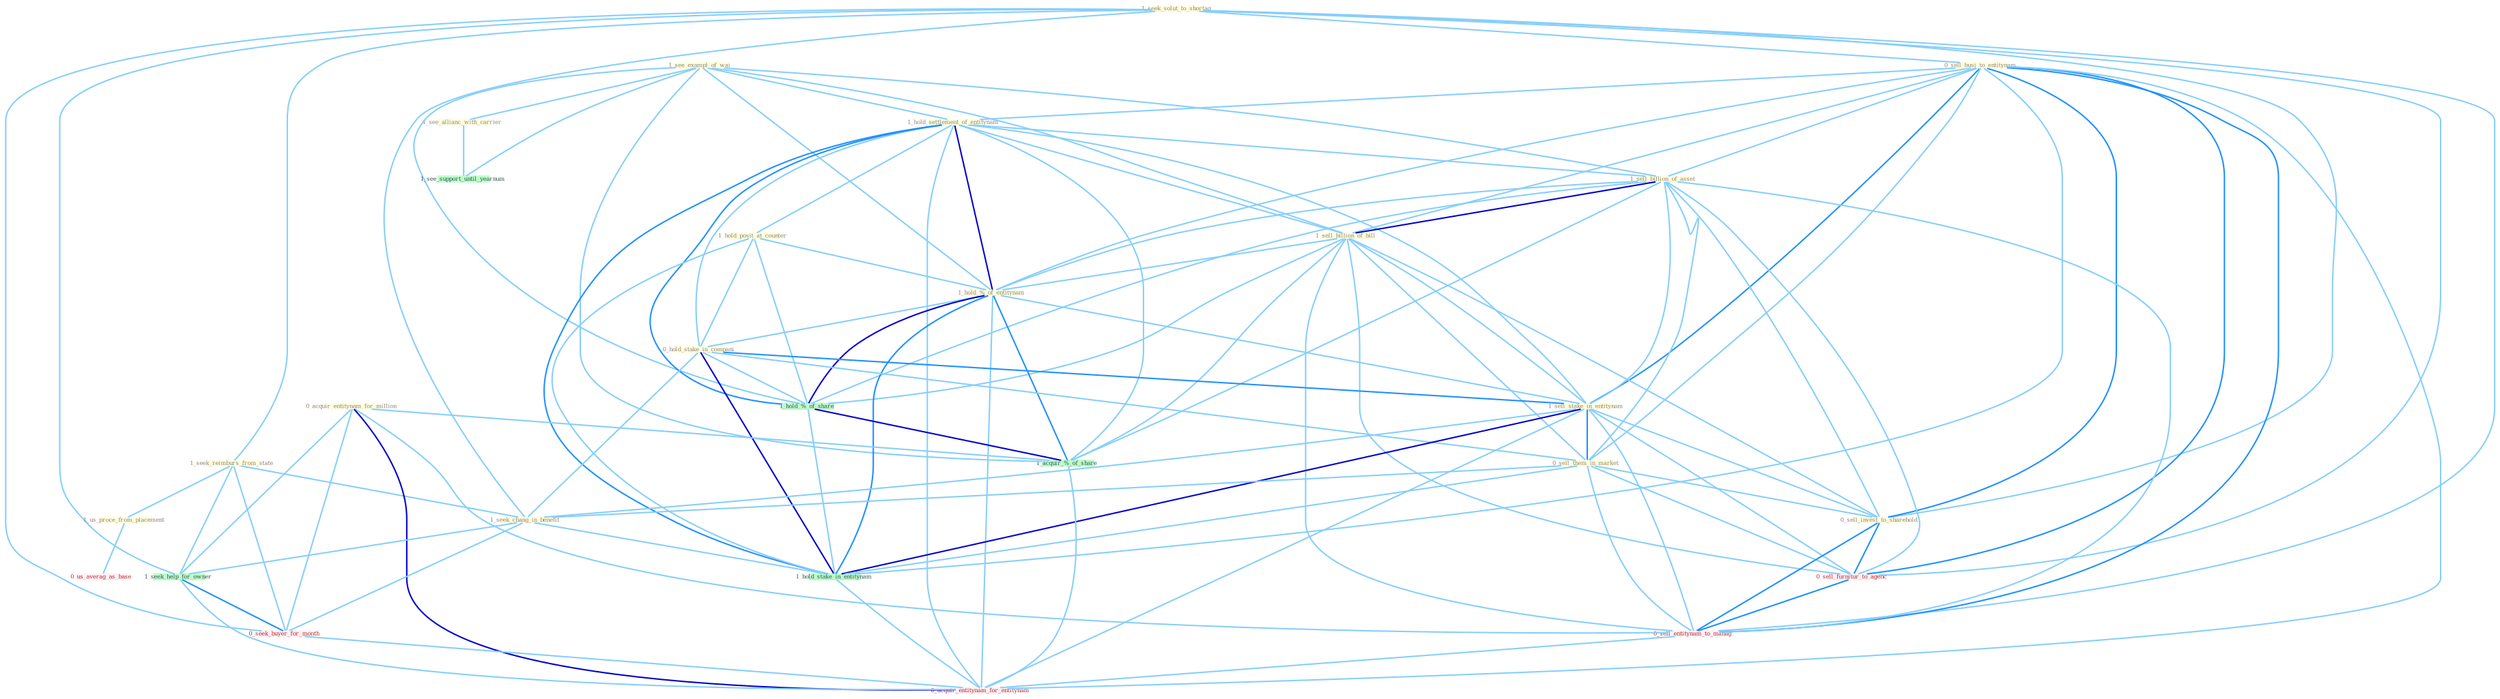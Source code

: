 Graph G{ 
    node
    [shape=polygon,style=filled,width=.5,height=.06,color="#BDFCC9",fixedsize=true,fontsize=4,
    fontcolor="#2f4f4f"];
    {node
    [color="#ffffe0", fontcolor="#8b7d6b"] "1_seek_solut_to_shortag " "1_see_exampl_of_wai " "0_sell_busi_to_entitynam " "1_seek_reimburs_from_state " "1_hold_settlement_of_entitynam " "1_sell_billion_of_asset " "1_sell_billion_of_bill " "1_hold_posit_at_counter " "1_hold_%_of_entitynam " "0_hold_stake_in_compani " "1_us_proce_from_placement " "1_sell_stake_in_entitynam " "0_acquir_entitynam_for_million " "1_see_allianc_with_carrier " "0_sell_them_in_market " "1_seek_chang_in_benefit " "0_sell_invest_to_sharehold "}
{node [color="#fff0f5", fontcolor="#b22222"] "0_seek_buyer_for_month " "0_sell_furnitur_to_agenc " "0_us_averag_as_base " "0_sell_entitynam_to_manag " "0_acquir_entitynam_for_entitynam "}
edge [color="#B0E2FF"];

	"1_seek_solut_to_shortag " -- "0_sell_busi_to_entitynam " [w="1", color="#87cefa" ];
	"1_seek_solut_to_shortag " -- "1_seek_reimburs_from_state " [w="1", color="#87cefa" ];
	"1_seek_solut_to_shortag " -- "1_seek_chang_in_benefit " [w="1", color="#87cefa" ];
	"1_seek_solut_to_shortag " -- "0_sell_invest_to_sharehold " [w="1", color="#87cefa" ];
	"1_seek_solut_to_shortag " -- "1_seek_help_for_owner " [w="1", color="#87cefa" ];
	"1_seek_solut_to_shortag " -- "0_seek_buyer_for_month " [w="1", color="#87cefa" ];
	"1_seek_solut_to_shortag " -- "0_sell_furnitur_to_agenc " [w="1", color="#87cefa" ];
	"1_seek_solut_to_shortag " -- "0_sell_entitynam_to_manag " [w="1", color="#87cefa" ];
	"1_see_exampl_of_wai " -- "1_hold_settlement_of_entitynam " [w="1", color="#87cefa" ];
	"1_see_exampl_of_wai " -- "1_sell_billion_of_asset " [w="1", color="#87cefa" ];
	"1_see_exampl_of_wai " -- "1_sell_billion_of_bill " [w="1", color="#87cefa" ];
	"1_see_exampl_of_wai " -- "1_hold_%_of_entitynam " [w="1", color="#87cefa" ];
	"1_see_exampl_of_wai " -- "1_see_allianc_with_carrier " [w="1", color="#87cefa" ];
	"1_see_exampl_of_wai " -- "1_hold_%_of_share " [w="1", color="#87cefa" ];
	"1_see_exampl_of_wai " -- "1_acquir_%_of_share " [w="1", color="#87cefa" ];
	"1_see_exampl_of_wai " -- "1_see_support_until_yearnum " [w="1", color="#87cefa" ];
	"0_sell_busi_to_entitynam " -- "1_hold_settlement_of_entitynam " [w="1", color="#87cefa" ];
	"0_sell_busi_to_entitynam " -- "1_sell_billion_of_asset " [w="1", color="#87cefa" ];
	"0_sell_busi_to_entitynam " -- "1_sell_billion_of_bill " [w="1", color="#87cefa" ];
	"0_sell_busi_to_entitynam " -- "1_hold_%_of_entitynam " [w="1", color="#87cefa" ];
	"0_sell_busi_to_entitynam " -- "1_sell_stake_in_entitynam " [w="2", color="#1e90ff" , len=0.8];
	"0_sell_busi_to_entitynam " -- "0_sell_them_in_market " [w="1", color="#87cefa" ];
	"0_sell_busi_to_entitynam " -- "0_sell_invest_to_sharehold " [w="2", color="#1e90ff" , len=0.8];
	"0_sell_busi_to_entitynam " -- "1_hold_stake_in_entitynam " [w="1", color="#87cefa" ];
	"0_sell_busi_to_entitynam " -- "0_sell_furnitur_to_agenc " [w="2", color="#1e90ff" , len=0.8];
	"0_sell_busi_to_entitynam " -- "0_sell_entitynam_to_manag " [w="2", color="#1e90ff" , len=0.8];
	"0_sell_busi_to_entitynam " -- "0_acquir_entitynam_for_entitynam " [w="1", color="#87cefa" ];
	"1_seek_reimburs_from_state " -- "1_us_proce_from_placement " [w="1", color="#87cefa" ];
	"1_seek_reimburs_from_state " -- "1_seek_chang_in_benefit " [w="1", color="#87cefa" ];
	"1_seek_reimburs_from_state " -- "1_seek_help_for_owner " [w="1", color="#87cefa" ];
	"1_seek_reimburs_from_state " -- "0_seek_buyer_for_month " [w="1", color="#87cefa" ];
	"1_hold_settlement_of_entitynam " -- "1_sell_billion_of_asset " [w="1", color="#87cefa" ];
	"1_hold_settlement_of_entitynam " -- "1_sell_billion_of_bill " [w="1", color="#87cefa" ];
	"1_hold_settlement_of_entitynam " -- "1_hold_posit_at_counter " [w="1", color="#87cefa" ];
	"1_hold_settlement_of_entitynam " -- "1_hold_%_of_entitynam " [w="3", color="#0000cd" , len=0.6];
	"1_hold_settlement_of_entitynam " -- "0_hold_stake_in_compani " [w="1", color="#87cefa" ];
	"1_hold_settlement_of_entitynam " -- "1_sell_stake_in_entitynam " [w="1", color="#87cefa" ];
	"1_hold_settlement_of_entitynam " -- "1_hold_%_of_share " [w="2", color="#1e90ff" , len=0.8];
	"1_hold_settlement_of_entitynam " -- "1_hold_stake_in_entitynam " [w="2", color="#1e90ff" , len=0.8];
	"1_hold_settlement_of_entitynam " -- "1_acquir_%_of_share " [w="1", color="#87cefa" ];
	"1_hold_settlement_of_entitynam " -- "0_acquir_entitynam_for_entitynam " [w="1", color="#87cefa" ];
	"1_sell_billion_of_asset " -- "1_sell_billion_of_bill " [w="3", color="#0000cd" , len=0.6];
	"1_sell_billion_of_asset " -- "1_hold_%_of_entitynam " [w="1", color="#87cefa" ];
	"1_sell_billion_of_asset " -- "1_sell_stake_in_entitynam " [w="1", color="#87cefa" ];
	"1_sell_billion_of_asset " -- "0_sell_them_in_market " [w="1", color="#87cefa" ];
	"1_sell_billion_of_asset " -- "0_sell_invest_to_sharehold " [w="1", color="#87cefa" ];
	"1_sell_billion_of_asset " -- "1_hold_%_of_share " [w="1", color="#87cefa" ];
	"1_sell_billion_of_asset " -- "1_acquir_%_of_share " [w="1", color="#87cefa" ];
	"1_sell_billion_of_asset " -- "0_sell_furnitur_to_agenc " [w="1", color="#87cefa" ];
	"1_sell_billion_of_asset " -- "0_sell_entitynam_to_manag " [w="1", color="#87cefa" ];
	"1_sell_billion_of_bill " -- "1_hold_%_of_entitynam " [w="1", color="#87cefa" ];
	"1_sell_billion_of_bill " -- "1_sell_stake_in_entitynam " [w="1", color="#87cefa" ];
	"1_sell_billion_of_bill " -- "0_sell_them_in_market " [w="1", color="#87cefa" ];
	"1_sell_billion_of_bill " -- "0_sell_invest_to_sharehold " [w="1", color="#87cefa" ];
	"1_sell_billion_of_bill " -- "1_hold_%_of_share " [w="1", color="#87cefa" ];
	"1_sell_billion_of_bill " -- "1_acquir_%_of_share " [w="1", color="#87cefa" ];
	"1_sell_billion_of_bill " -- "0_sell_furnitur_to_agenc " [w="1", color="#87cefa" ];
	"1_sell_billion_of_bill " -- "0_sell_entitynam_to_manag " [w="1", color="#87cefa" ];
	"1_hold_posit_at_counter " -- "1_hold_%_of_entitynam " [w="1", color="#87cefa" ];
	"1_hold_posit_at_counter " -- "0_hold_stake_in_compani " [w="1", color="#87cefa" ];
	"1_hold_posit_at_counter " -- "1_hold_%_of_share " [w="1", color="#87cefa" ];
	"1_hold_posit_at_counter " -- "1_hold_stake_in_entitynam " [w="1", color="#87cefa" ];
	"1_hold_%_of_entitynam " -- "0_hold_stake_in_compani " [w="1", color="#87cefa" ];
	"1_hold_%_of_entitynam " -- "1_sell_stake_in_entitynam " [w="1", color="#87cefa" ];
	"1_hold_%_of_entitynam " -- "1_hold_%_of_share " [w="3", color="#0000cd" , len=0.6];
	"1_hold_%_of_entitynam " -- "1_hold_stake_in_entitynam " [w="2", color="#1e90ff" , len=0.8];
	"1_hold_%_of_entitynam " -- "1_acquir_%_of_share " [w="2", color="#1e90ff" , len=0.8];
	"1_hold_%_of_entitynam " -- "0_acquir_entitynam_for_entitynam " [w="1", color="#87cefa" ];
	"0_hold_stake_in_compani " -- "1_sell_stake_in_entitynam " [w="2", color="#1e90ff" , len=0.8];
	"0_hold_stake_in_compani " -- "0_sell_them_in_market " [w="1", color="#87cefa" ];
	"0_hold_stake_in_compani " -- "1_seek_chang_in_benefit " [w="1", color="#87cefa" ];
	"0_hold_stake_in_compani " -- "1_hold_%_of_share " [w="1", color="#87cefa" ];
	"0_hold_stake_in_compani " -- "1_hold_stake_in_entitynam " [w="3", color="#0000cd" , len=0.6];
	"1_us_proce_from_placement " -- "0_us_averag_as_base " [w="1", color="#87cefa" ];
	"1_sell_stake_in_entitynam " -- "0_sell_them_in_market " [w="2", color="#1e90ff" , len=0.8];
	"1_sell_stake_in_entitynam " -- "1_seek_chang_in_benefit " [w="1", color="#87cefa" ];
	"1_sell_stake_in_entitynam " -- "0_sell_invest_to_sharehold " [w="1", color="#87cefa" ];
	"1_sell_stake_in_entitynam " -- "1_hold_stake_in_entitynam " [w="3", color="#0000cd" , len=0.6];
	"1_sell_stake_in_entitynam " -- "0_sell_furnitur_to_agenc " [w="1", color="#87cefa" ];
	"1_sell_stake_in_entitynam " -- "0_sell_entitynam_to_manag " [w="1", color="#87cefa" ];
	"1_sell_stake_in_entitynam " -- "0_acquir_entitynam_for_entitynam " [w="1", color="#87cefa" ];
	"0_acquir_entitynam_for_million " -- "1_seek_help_for_owner " [w="1", color="#87cefa" ];
	"0_acquir_entitynam_for_million " -- "0_seek_buyer_for_month " [w="1", color="#87cefa" ];
	"0_acquir_entitynam_for_million " -- "1_acquir_%_of_share " [w="1", color="#87cefa" ];
	"0_acquir_entitynam_for_million " -- "0_sell_entitynam_to_manag " [w="1", color="#87cefa" ];
	"0_acquir_entitynam_for_million " -- "0_acquir_entitynam_for_entitynam " [w="3", color="#0000cd" , len=0.6];
	"1_see_allianc_with_carrier " -- "1_see_support_until_yearnum " [w="1", color="#87cefa" ];
	"0_sell_them_in_market " -- "1_seek_chang_in_benefit " [w="1", color="#87cefa" ];
	"0_sell_them_in_market " -- "0_sell_invest_to_sharehold " [w="1", color="#87cefa" ];
	"0_sell_them_in_market " -- "1_hold_stake_in_entitynam " [w="1", color="#87cefa" ];
	"0_sell_them_in_market " -- "0_sell_furnitur_to_agenc " [w="1", color="#87cefa" ];
	"0_sell_them_in_market " -- "0_sell_entitynam_to_manag " [w="1", color="#87cefa" ];
	"1_seek_chang_in_benefit " -- "1_hold_stake_in_entitynam " [w="1", color="#87cefa" ];
	"1_seek_chang_in_benefit " -- "1_seek_help_for_owner " [w="1", color="#87cefa" ];
	"1_seek_chang_in_benefit " -- "0_seek_buyer_for_month " [w="1", color="#87cefa" ];
	"0_sell_invest_to_sharehold " -- "0_sell_furnitur_to_agenc " [w="2", color="#1e90ff" , len=0.8];
	"0_sell_invest_to_sharehold " -- "0_sell_entitynam_to_manag " [w="2", color="#1e90ff" , len=0.8];
	"1_hold_%_of_share " -- "1_hold_stake_in_entitynam " [w="1", color="#87cefa" ];
	"1_hold_%_of_share " -- "1_acquir_%_of_share " [w="3", color="#0000cd" , len=0.6];
	"1_hold_stake_in_entitynam " -- "0_acquir_entitynam_for_entitynam " [w="1", color="#87cefa" ];
	"1_seek_help_for_owner " -- "0_seek_buyer_for_month " [w="2", color="#1e90ff" , len=0.8];
	"1_seek_help_for_owner " -- "0_acquir_entitynam_for_entitynam " [w="1", color="#87cefa" ];
	"0_seek_buyer_for_month " -- "0_acquir_entitynam_for_entitynam " [w="1", color="#87cefa" ];
	"1_acquir_%_of_share " -- "0_acquir_entitynam_for_entitynam " [w="1", color="#87cefa" ];
	"0_sell_furnitur_to_agenc " -- "0_sell_entitynam_to_manag " [w="2", color="#1e90ff" , len=0.8];
	"0_sell_entitynam_to_manag " -- "0_acquir_entitynam_for_entitynam " [w="1", color="#87cefa" ];
}